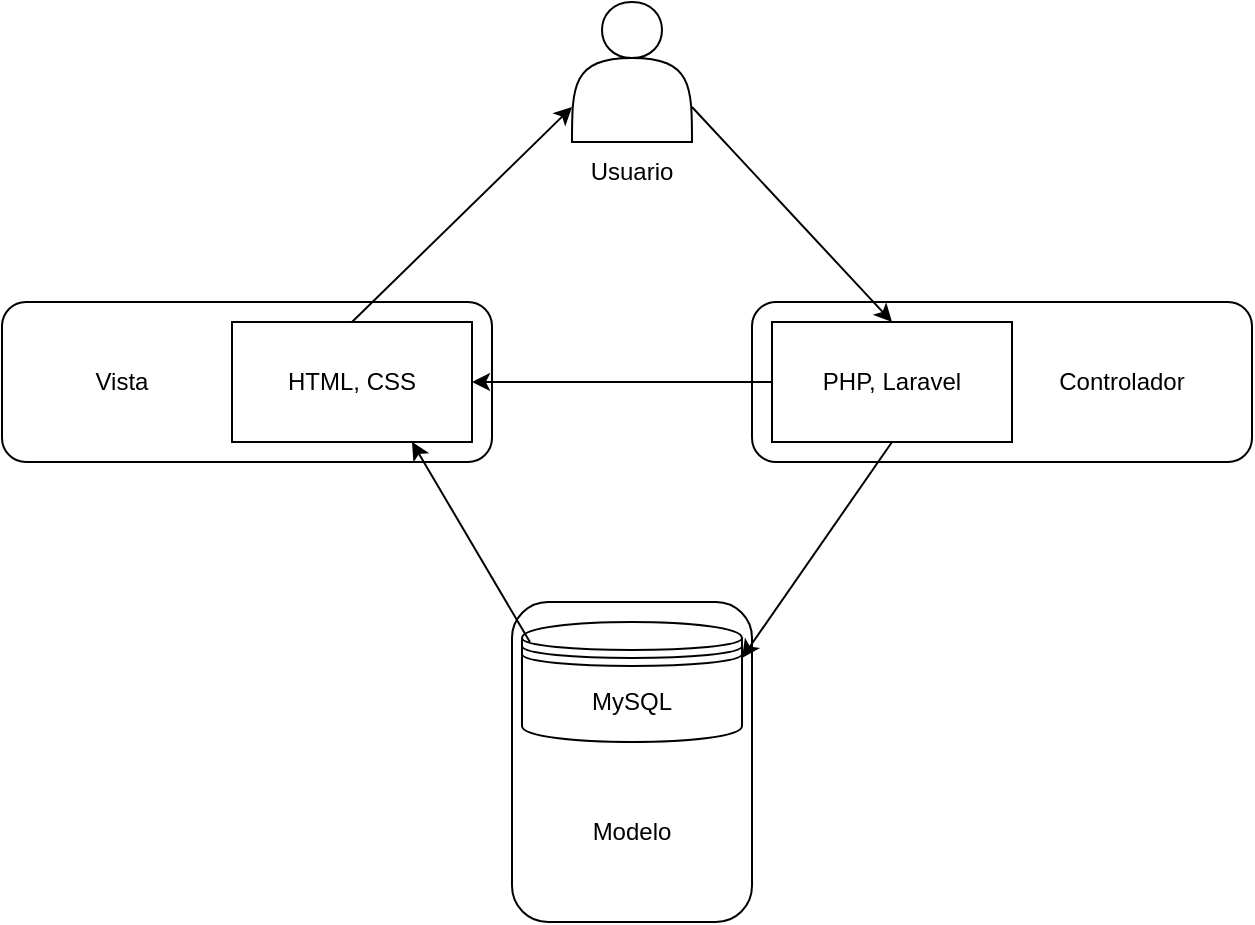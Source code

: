 <mxfile version="10.8.4" type="device"><diagram id="PZim7ghvzvjLLjxwG9O4" name="Page-1"><mxGraphModel dx="840" dy="379" grid="1" gridSize="10" guides="1" tooltips="1" connect="1" arrows="1" fold="1" page="1" pageScale="1" pageWidth="827" pageHeight="1169" math="0" shadow="0"><root><mxCell id="0"/><mxCell id="1" parent="0"/><mxCell id="xGspwo_DtOrZjaz9W4wg-1" value="" style="shape=actor;whiteSpace=wrap;html=1;" vertex="1" parent="1"><mxGeometry x="360" y="300" width="60" height="70" as="geometry"/></mxCell><mxCell id="xGspwo_DtOrZjaz9W4wg-2" value="MySQL" style="shape=datastore;whiteSpace=wrap;html=1;" vertex="1" parent="1"><mxGeometry x="335" y="610" width="110" height="60" as="geometry"/></mxCell><UserObject label="HTML, CSS" treeRoot="1" id="xGspwo_DtOrZjaz9W4wg-3"><mxCell style="whiteSpace=wrap;html=1;align=center;treeFolding=1;container=1;recursiveResize=0;" vertex="1" parent="1"><mxGeometry x="190" y="460" width="120" height="60" as="geometry"/></mxCell></UserObject><UserObject label="PHP, Laravel" treeRoot="1" id="xGspwo_DtOrZjaz9W4wg-4"><mxCell style="whiteSpace=wrap;html=1;align=center;treeFolding=1;container=1;recursiveResize=0;" vertex="1" parent="1"><mxGeometry x="460" y="460" width="120" height="60" as="geometry"/></mxCell></UserObject><mxCell id="xGspwo_DtOrZjaz9W4wg-5" value="" style="endArrow=classic;html=1;exitX=1;exitY=0.75;exitDx=0;exitDy=0;entryX=0.5;entryY=0;entryDx=0;entryDy=0;" edge="1" parent="1" source="xGspwo_DtOrZjaz9W4wg-1" target="xGspwo_DtOrZjaz9W4wg-4"><mxGeometry width="50" height="50" relative="1" as="geometry"><mxPoint x="190" y="740" as="sourcePoint"/><mxPoint x="240" y="690" as="targetPoint"/><Array as="points"/></mxGeometry></mxCell><mxCell id="xGspwo_DtOrZjaz9W4wg-6" value="" style="endArrow=classic;html=1;exitX=0.5;exitY=1;exitDx=0;exitDy=0;entryX=1;entryY=0.3;entryDx=0;entryDy=0;" edge="1" parent="1" source="xGspwo_DtOrZjaz9W4wg-4" target="xGspwo_DtOrZjaz9W4wg-2"><mxGeometry width="50" height="50" relative="1" as="geometry"><mxPoint x="100" y="570" as="sourcePoint"/><mxPoint x="470" y="640" as="targetPoint"/></mxGeometry></mxCell><mxCell id="xGspwo_DtOrZjaz9W4wg-7" value="" style="endArrow=classic;html=1;exitX=0.036;exitY=0.167;exitDx=0;exitDy=0;entryX=0.75;entryY=1;entryDx=0;entryDy=0;exitPerimeter=0;" edge="1" parent="1" source="xGspwo_DtOrZjaz9W4wg-2" target="xGspwo_DtOrZjaz9W4wg-3"><mxGeometry width="50" height="50" relative="1" as="geometry"><mxPoint x="560" y="640" as="sourcePoint"/><mxPoint x="610" y="590" as="targetPoint"/></mxGeometry></mxCell><mxCell id="xGspwo_DtOrZjaz9W4wg-8" value="" style="endArrow=classic;html=1;exitX=0;exitY=0.5;exitDx=0;exitDy=0;entryX=1;entryY=0.5;entryDx=0;entryDy=0;" edge="1" parent="1" source="xGspwo_DtOrZjaz9W4wg-4" target="xGspwo_DtOrZjaz9W4wg-3"><mxGeometry width="50" height="50" relative="1" as="geometry"><mxPoint x="540" y="420" as="sourcePoint"/><mxPoint x="590" y="370" as="targetPoint"/></mxGeometry></mxCell><mxCell id="xGspwo_DtOrZjaz9W4wg-9" value="" style="endArrow=classic;html=1;entryX=0;entryY=0.75;entryDx=0;entryDy=0;exitX=0.5;exitY=0;exitDx=0;exitDy=0;" edge="1" parent="1" source="xGspwo_DtOrZjaz9W4wg-3" target="xGspwo_DtOrZjaz9W4wg-1"><mxGeometry width="50" height="50" relative="1" as="geometry"><mxPoint x="120" y="490" as="sourcePoint"/><mxPoint x="170" y="440" as="targetPoint"/><Array as="points"/></mxGeometry></mxCell><mxCell id="xGspwo_DtOrZjaz9W4wg-10" value="" style="rounded=1;whiteSpace=wrap;html=1;fillColor=none;" vertex="1" parent="1"><mxGeometry x="450" y="450" width="250" height="80" as="geometry"/></mxCell><mxCell id="xGspwo_DtOrZjaz9W4wg-11" value="" style="rounded=1;whiteSpace=wrap;html=1;fillColor=none;" vertex="1" parent="1"><mxGeometry x="75" y="450" width="245" height="80" as="geometry"/></mxCell><mxCell id="xGspwo_DtOrZjaz9W4wg-12" value="" style="rounded=1;whiteSpace=wrap;html=1;fillColor=none;" vertex="1" parent="1"><mxGeometry x="330" y="600" width="120" height="160" as="geometry"/></mxCell><mxCell id="xGspwo_DtOrZjaz9W4wg-13" value="Vista" style="text;html=1;strokeColor=none;fillColor=none;align=center;verticalAlign=middle;whiteSpace=wrap;rounded=0;" vertex="1" parent="1"><mxGeometry x="100" y="475" width="70" height="30" as="geometry"/></mxCell><mxCell id="xGspwo_DtOrZjaz9W4wg-15" value="Controlador" style="text;html=1;strokeColor=none;fillColor=none;align=center;verticalAlign=middle;whiteSpace=wrap;rounded=0;" vertex="1" parent="1"><mxGeometry x="600" y="475" width="70" height="30" as="geometry"/></mxCell><mxCell id="xGspwo_DtOrZjaz9W4wg-16" value="Modelo" style="text;html=1;strokeColor=none;fillColor=none;align=center;verticalAlign=middle;whiteSpace=wrap;rounded=0;" vertex="1" parent="1"><mxGeometry x="355" y="700" width="70" height="30" as="geometry"/></mxCell><mxCell id="xGspwo_DtOrZjaz9W4wg-17" value="Usuario" style="text;html=1;strokeColor=none;fillColor=none;align=center;verticalAlign=middle;whiteSpace=wrap;rounded=0;" vertex="1" parent="1"><mxGeometry x="355" y="370" width="70" height="30" as="geometry"/></mxCell></root></mxGraphModel></diagram></mxfile>